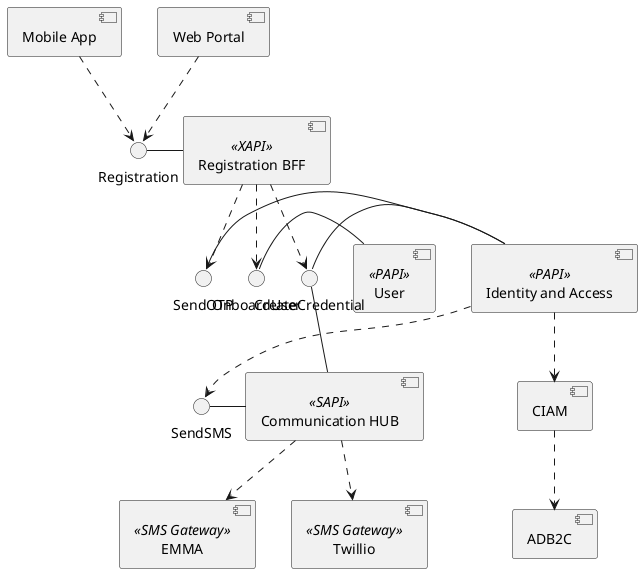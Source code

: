@startuml
Component [Mobile App] as MOB
Component [Web Portal] as WEB
[Registration BFF] <<XAPI>> as RBFF
[Identity and Access] <<PAPI>> as IDA
[User] <<PAPI>> as User
[Communication HUB] <<SAPI>> as CHUB
[Twillio] <<SMS Gateway>> as TWL
[EMMA] <<SMS Gateway>> as EM
[CIAM] as CIAM
[ADB2C] as ADB2C
interface Registration as RegIF
interface OnboardUser as OBUserIF
interface CreateCredential as CredIF
interface SendSMS as SmsIF
interface SendOTP as OtpIF

MOB ..> RegIF
WEB ..> RegIF

RegIF - RBFF

RBFF ..> OBUserIF
OBUserIF - User



RBFF ..> CredIF
RBFF ..> OtpIF
CredIF - IDA
OtpIF - IDA


IDA ..> SmsIF
SmsIF - CHUB

IDA ..> CIAM
CIAM ..> ADB2C

CredIF - CHUB

CHUB ..> TWL
CHUB ..> EM
@enduml